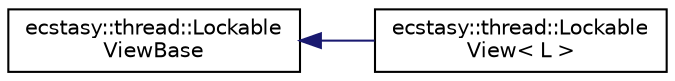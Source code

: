 digraph "Graphical Class Hierarchy"
{
 // LATEX_PDF_SIZE
  edge [fontname="Helvetica",fontsize="10",labelfontname="Helvetica",labelfontsize="10"];
  node [fontname="Helvetica",fontsize="10",shape=record];
  rankdir="LR";
  Node0 [label="ecstasy::thread::Lockable\lViewBase",height=0.2,width=0.4,color="black", fillcolor="white", style="filled",URL="$classecstasy_1_1thread_1_1_lockable_view_base.html",tooltip="Non template base class for LockableView<T> types."];
  Node0 -> Node1 [dir="back",color="midnightblue",fontsize="10",style="solid",fontname="Helvetica"];
  Node1 [label="ecstasy::thread::Lockable\lView\< L \>",height=0.2,width=0.4,color="black", fillcolor="white", style="filled",URL="$classecstasy_1_1thread_1_1_lockable_view.html",tooltip="Thread safe view of a Lockable object."];
}
